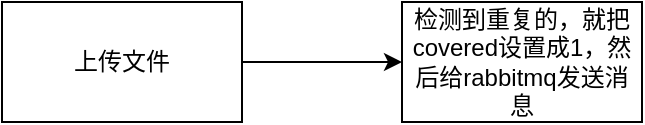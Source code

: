 <mxfile version="20.8.23" type="github">
  <diagram name="第 1 页" id="yYPAJdEWI0AcBG-iFEyc">
    <mxGraphModel dx="600" dy="319" grid="1" gridSize="10" guides="1" tooltips="1" connect="1" arrows="1" fold="1" page="1" pageScale="1" pageWidth="827" pageHeight="1169" math="0" shadow="0">
      <root>
        <mxCell id="0" />
        <mxCell id="1" parent="0" />
        <mxCell id="m4VkLZwwjchYnXq3acx7-3" value="" style="edgeStyle=orthogonalEdgeStyle;rounded=0;orthogonalLoop=1;jettySize=auto;html=1;" edge="1" parent="1" source="m4VkLZwwjchYnXq3acx7-1" target="m4VkLZwwjchYnXq3acx7-2">
          <mxGeometry relative="1" as="geometry" />
        </mxCell>
        <mxCell id="m4VkLZwwjchYnXq3acx7-1" value="上传文件" style="rounded=0;whiteSpace=wrap;html=1;" vertex="1" parent="1">
          <mxGeometry x="190" y="190" width="120" height="60" as="geometry" />
        </mxCell>
        <mxCell id="m4VkLZwwjchYnXq3acx7-2" value="检测到重复的，就把covered设置成1，然后给rabbitmq发送消息" style="rounded=0;whiteSpace=wrap;html=1;" vertex="1" parent="1">
          <mxGeometry x="390" y="190" width="120" height="60" as="geometry" />
        </mxCell>
      </root>
    </mxGraphModel>
  </diagram>
</mxfile>
